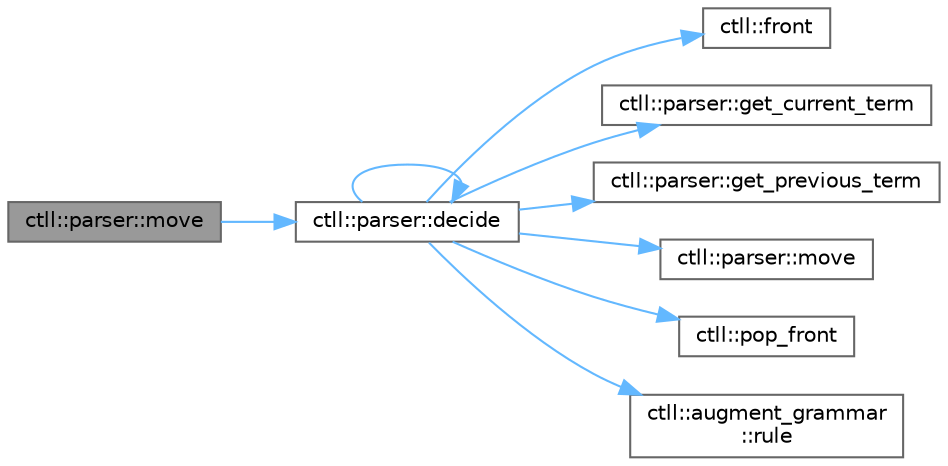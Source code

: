 digraph "ctll::parser::move"
{
 // LATEX_PDF_SIZE
  bgcolor="transparent";
  edge [fontname=Helvetica,fontsize=10,labelfontname=Helvetica,labelfontsize=10];
  node [fontname=Helvetica,fontsize=10,shape=box,height=0.2,width=0.4];
  rankdir="LR";
  Node1 [id="Node000001",label="ctll::parser::move",height=0.2,width=0.4,color="gray40", fillcolor="grey60", style="filled", fontcolor="black",tooltip=" "];
  Node1 -> Node2 [id="edge9_Node000001_Node000002",color="steelblue1",style="solid",tooltip=" "];
  Node2 [id="Node000002",label="ctll::parser::decide",height=0.2,width=0.4,color="grey40", fillcolor="white", style="filled",URL="$structctll_1_1parser.html#a6db8f41776fbf2a34427a0cb3f45e032",tooltip=" "];
  Node2 -> Node2 [id="edge10_Node000002_Node000002",color="steelblue1",style="solid",tooltip=" "];
  Node2 -> Node3 [id="edge11_Node000002_Node000003",color="steelblue1",style="solid",tooltip=" "];
  Node3 [id="Node000003",label="ctll::front",height=0.2,width=0.4,color="grey40", fillcolor="white", style="filled",URL="$namespacectll.html#a8689262b792ec10fdd8e8a6693d46c31",tooltip=" "];
  Node2 -> Node4 [id="edge12_Node000002_Node000004",color="steelblue1",style="solid",tooltip=" "];
  Node4 [id="Node000004",label="ctll::parser::get_current_term",height=0.2,width=0.4,color="grey40", fillcolor="white", style="filled",URL="$structctll_1_1parser.html#af5938ba6b44c8957a72d8701afee1d64",tooltip=" "];
  Node2 -> Node5 [id="edge13_Node000002_Node000005",color="steelblue1",style="solid",tooltip=" "];
  Node5 [id="Node000005",label="ctll::parser::get_previous_term",height=0.2,width=0.4,color="grey40", fillcolor="white", style="filled",URL="$structctll_1_1parser.html#af250b717016144a086a490567f4e2b76",tooltip=" "];
  Node2 -> Node6 [id="edge14_Node000002_Node000006",color="steelblue1",style="solid",tooltip=" "];
  Node6 [id="Node000006",label="ctll::parser::move",height=0.2,width=0.4,color="grey40", fillcolor="white", style="filled",URL="$structctll_1_1parser.html#a5507bc472f69db9d154e9948cc69e3aa",tooltip=" "];
  Node2 -> Node7 [id="edge15_Node000002_Node000007",color="steelblue1",style="solid",tooltip=" "];
  Node7 [id="Node000007",label="ctll::pop_front",height=0.2,width=0.4,color="grey40", fillcolor="white", style="filled",URL="$namespacectll.html#a74356f40d41d546c6688515b4f92e6ce",tooltip=" "];
  Node2 -> Node8 [id="edge16_Node000002_Node000008",color="steelblue1",style="solid",tooltip=" "];
  Node8 [id="Node000008",label="ctll::augment_grammar\l::rule",height=0.2,width=0.4,color="grey40", fillcolor="white", style="filled",URL="$structctll_1_1augment__grammar.html#a3379d660356eab510ea1f3af7a639065",tooltip=" "];
}
